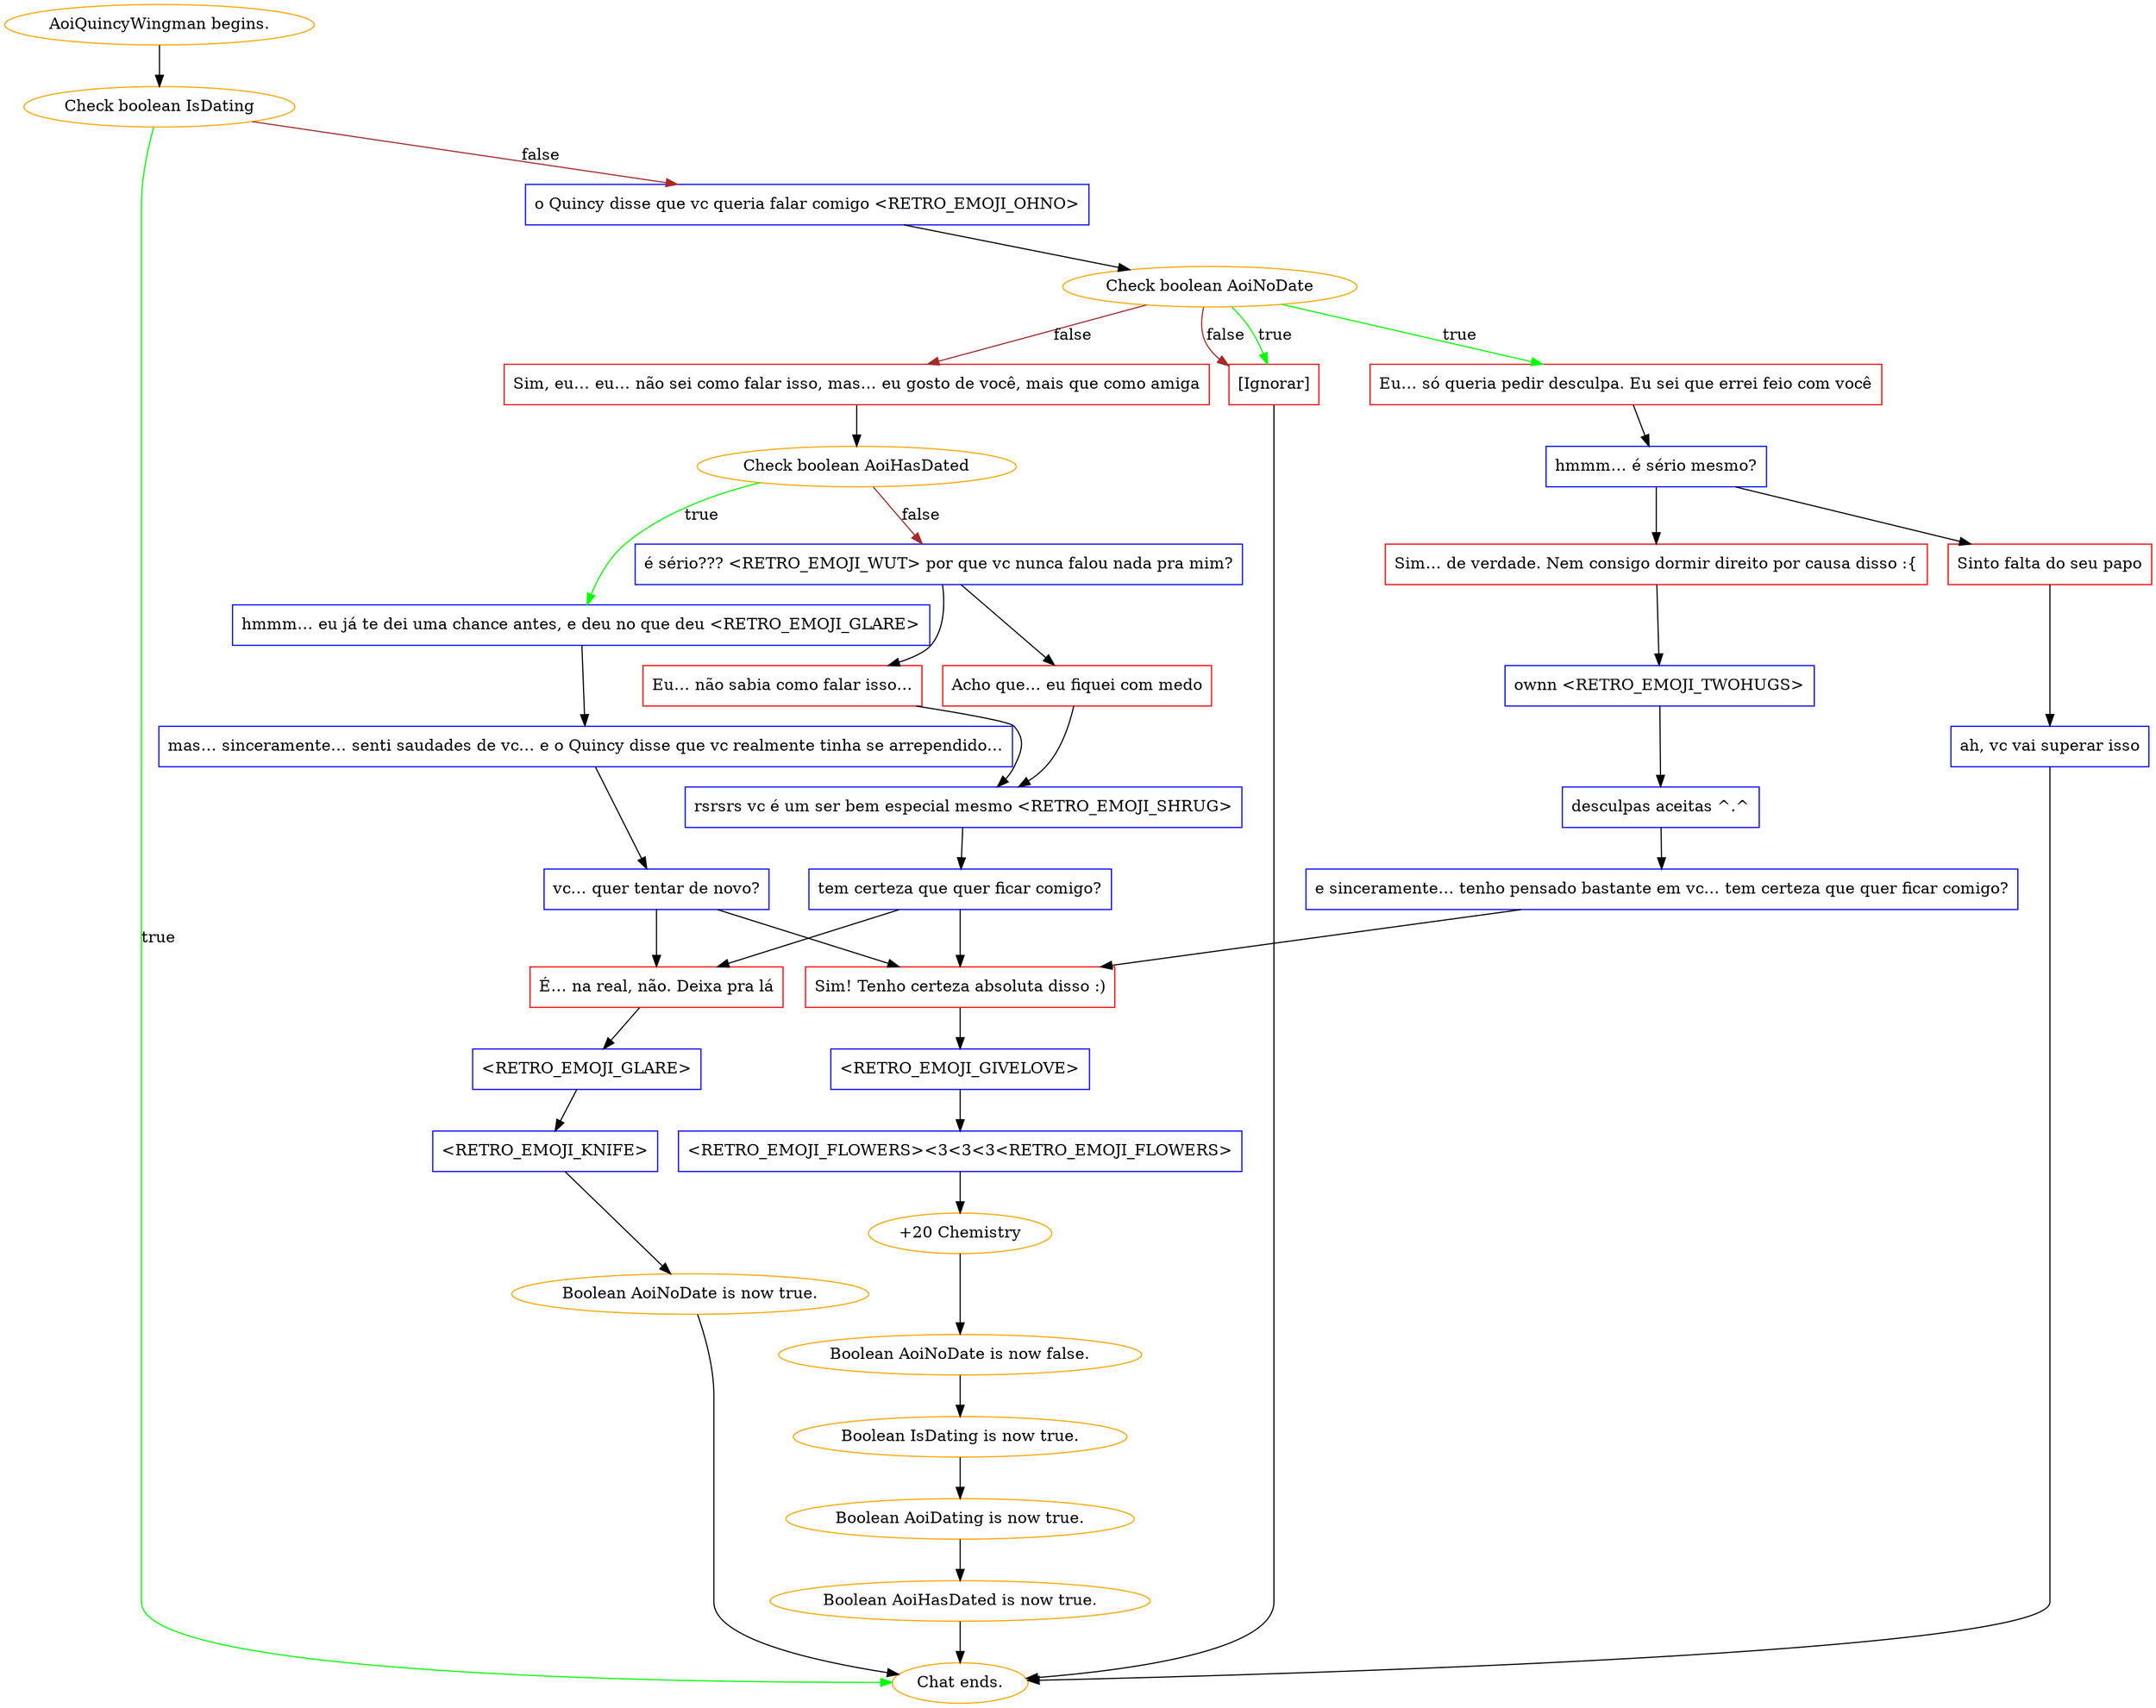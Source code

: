 digraph {
	"AoiQuincyWingman begins." [color=orange];
		"AoiQuincyWingman begins." -> j3019970215;
	j3019970215 [label="Check boolean IsDating",color=orange];
		j3019970215 -> "Chat ends." [label=true,color=green];
		j3019970215 -> j3579988092 [label=false,color=brown];
	"Chat ends." [color=orange];
	j3579988092 [label="o Quincy disse que vc queria falar comigo <RETRO_EMOJI_OHNO>",shape=box,color=blue];
		j3579988092 -> j2090659694;
	j2090659694 [label="Check boolean AoiNoDate",color=orange];
		j2090659694 -> j879340084 [label=true,color=green];
		j2090659694 -> j1678137900 [label=true,color=green];
		j2090659694 -> j2446485254 [label=false,color=brown];
		j2090659694 -> j1678137900 [label=false,color=brown];
	j879340084 [label="Eu… só queria pedir desculpa. Eu sei que errei feio com você",shape=box,color=red];
		j879340084 -> j2334181235;
	j1678137900 [label="[Ignorar]",shape=box,color=red];
		j1678137900 -> "Chat ends.";
	j2446485254 [label="Sim, eu… eu… não sei como falar isso, mas… eu gosto de você, mais que como amiga",shape=box,color=red];
		j2446485254 -> j2092692906;
	j2334181235 [label="hmmm… é sério mesmo?",shape=box,color=blue];
		j2334181235 -> j4265471763;
		j2334181235 -> j1048069329;
	j2092692906 [label="Check boolean AoiHasDated",color=orange];
		j2092692906 -> j2527765427 [label=true,color=green];
		j2092692906 -> j4166683331 [label=false,color=brown];
	j4265471763 [label="Sinto falta do seu papo",shape=box,color=red];
		j4265471763 -> j355824023;
	j1048069329 [label="Sim… de verdade. Nem consigo dormir direito por causa disso :{",shape=box,color=red];
		j1048069329 -> j4124386734;
	j2527765427 [label="hmmm… eu já te dei uma chance antes, e deu no que deu <RETRO_EMOJI_GLARE>",shape=box,color=blue];
		j2527765427 -> j2643152141;
	j4166683331 [label="é sério??? <RETRO_EMOJI_WUT> por que vc nunca falou nada pra mim?",shape=box,color=blue];
		j4166683331 -> j2564321662;
		j4166683331 -> j2643323460;
	j355824023 [label="ah, vc vai superar isso",shape=box,color=blue];
		j355824023 -> "Chat ends.";
	j4124386734 [label="ownn <RETRO_EMOJI_TWOHUGS>",shape=box,color=blue];
		j4124386734 -> j364302279;
	j2643152141 [label="mas… sinceramente… senti saudades de vc… e o Quincy disse que vc realmente tinha se arrependido…",shape=box,color=blue];
		j2643152141 -> j3232496134;
	j2564321662 [label="Eu… não sabia como falar isso…",shape=box,color=red];
		j2564321662 -> j3478246057;
	j2643323460 [label="Acho que… eu fiquei com medo",shape=box,color=red];
		j2643323460 -> j3478246057;
	j364302279 [label="desculpas aceitas ^.^",shape=box,color=blue];
		j364302279 -> j2029077473;
	j3232496134 [label="vc… quer tentar de novo?",shape=box,color=blue];
		j3232496134 -> j1259812309;
		j3232496134 -> j1887832359;
	j3478246057 [label="rsrsrs vc é um ser bem especial mesmo <RETRO_EMOJI_SHRUG>",shape=box,color=blue];
		j3478246057 -> j2947801776;
	j2029077473 [label="e sinceramente… tenho pensado bastante em vc… tem certeza que quer ficar comigo?",shape=box,color=blue];
		j2029077473 -> j1887832359;
	j1259812309 [label="É… na real, não. Deixa pra lá",shape=box,color=red];
		j1259812309 -> j3052766069;
	j1887832359 [label="Sim! Tenho certeza absoluta disso :)",shape=box,color=red];
		j1887832359 -> j3547614891;
	j2947801776 [label="tem certeza que quer ficar comigo?",shape=box,color=blue];
		j2947801776 -> j1259812309;
		j2947801776 -> j1887832359;
	j3052766069 [label="<RETRO_EMOJI_GLARE>",shape=box,color=blue];
		j3052766069 -> j1929523632;
	j3547614891 [label="<RETRO_EMOJI_GIVELOVE>",shape=box,color=blue];
		j3547614891 -> j3887382278;
	j1929523632 [label="<RETRO_EMOJI_KNIFE>",shape=box,color=blue];
		j1929523632 -> j2246494386;
	j3887382278 [label="<RETRO_EMOJI_FLOWERS><3<3<3<RETRO_EMOJI_FLOWERS>",shape=box,color=blue];
		j3887382278 -> j1201894450;
	j2246494386 [label="Boolean AoiNoDate is now true.",color=orange];
		j2246494386 -> "Chat ends.";
	j1201894450 [label="+20 Chemistry",color=orange];
		j1201894450 -> j464508756;
	j464508756 [label="Boolean AoiNoDate is now false.",color=orange];
		j464508756 -> j582697020;
	j582697020 [label="Boolean IsDating is now true.",color=orange];
		j582697020 -> j1668092738;
	j1668092738 [label="Boolean AoiDating is now true.",color=orange];
		j1668092738 -> j3997275345;
	j3997275345 [label="Boolean AoiHasDated is now true.",color=orange];
		j3997275345 -> "Chat ends.";
}